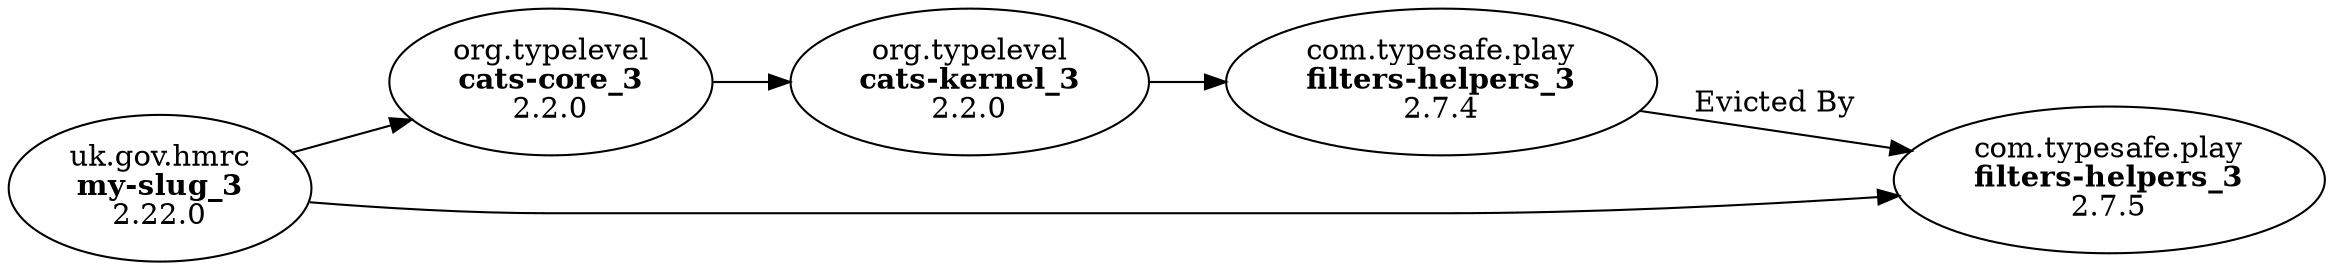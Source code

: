 digraph "dependency-graph" {
    graph[rankdir="LR"]
    edge [
        arrowtail="none"
    ]
    "uk.gov.hmrc:my-slug_3:2.22.0"[label=<uk.gov.hmrc<BR/><B>my-slug_3</B><BR/>2.22.0> style=""]
    "org.typelevel:cats-core_3:2.2.0"[label=<org.typelevel<BR/><B>cats-core_3</B><BR/>2.2.0> style=""]
    "com.typesafe.play:filters-helpers_3:2.7.5"[label=<com.typesafe.play<BR/><B>filters-helpers_3</B><BR/>2.7.5> style=""]
    "com.typesafe.play:filters-helpers_3:2.7.4"[label=<com.typesafe.play<BR/><B>filters-helpers_3</B><BR/>2.7.4> style="stroke-dasharray: 5,5"]
    "org.typelevel:cats-kernel_3:2.2.0"[label=<org.typelevel<BR/><B>cats-kernel_3</B><BR/>2.2.0> style=""]
    "uk.gov.hmrc:my-slug_3:2.22.0" -> "org.typelevel:cats-core_3:2.2.0"
    "uk.gov.hmrc:my-slug_3:2.22.0" -> "com.typesafe.play:filters-helpers_3:2.7.5"
    "org.typelevel:cats-core_3:2.2.0" -> "org.typelevel:cats-kernel_3:2.2.0"
    "org.typelevel:cats-kernel_3:2.2.0" -> "com.typesafe.play:filters-helpers_3:2.7.4"
    "com.typesafe.play:filters-helpers_3:2.7.4" -> "com.typesafe.play:filters-helpers_3:2.7.5" [label="Evicted By" style="stroke-dasharray: 5,5"]
}
